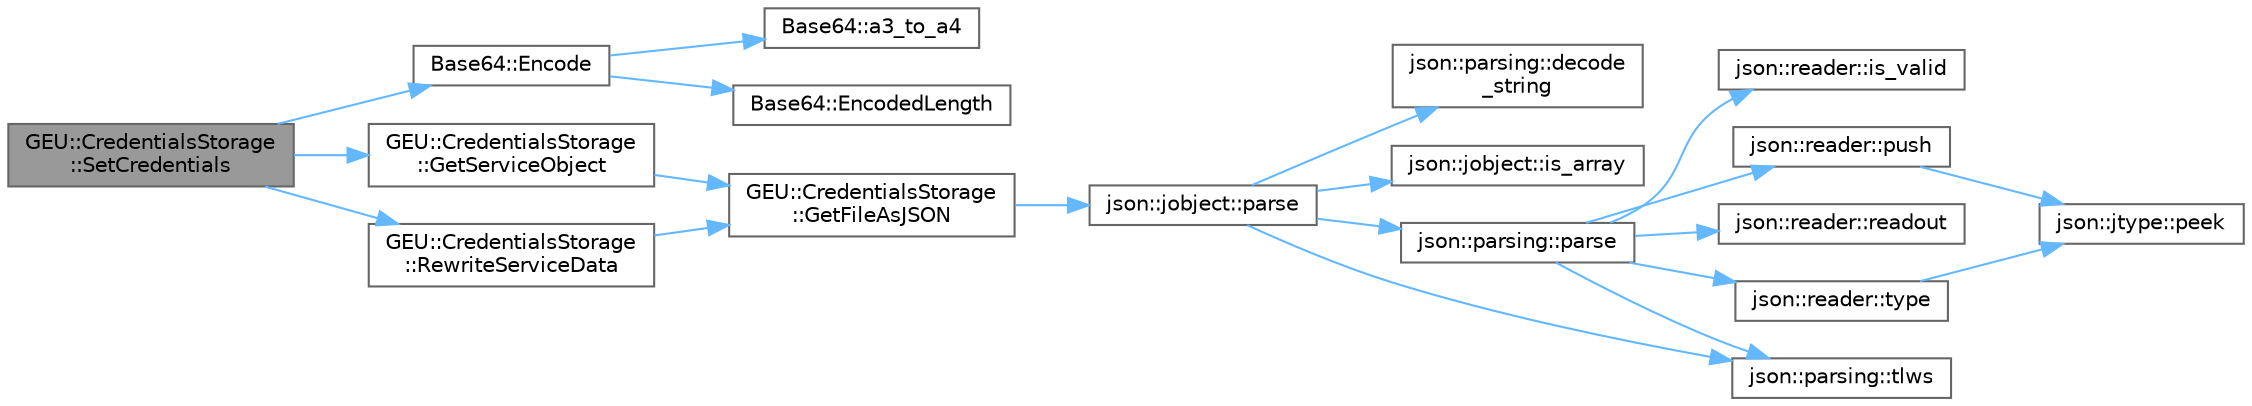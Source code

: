 digraph "GEU::CredentialsStorage::SetCredentials"
{
 // LATEX_PDF_SIZE
  bgcolor="transparent";
  edge [fontname=Helvetica,fontsize=10,labelfontname=Helvetica,labelfontsize=10];
  node [fontname=Helvetica,fontsize=10,shape=box,height=0.2,width=0.4];
  rankdir="LR";
  Node1 [id="Node000001",label="GEU::CredentialsStorage\l::SetCredentials",height=0.2,width=0.4,color="gray40", fillcolor="grey60", style="filled", fontcolor="black",tooltip=" "];
  Node1 -> Node2 [id="edge1_Node000001_Node000002",color="steelblue1",style="solid",tooltip=" "];
  Node2 [id="Node000002",label="Base64::Encode",height=0.2,width=0.4,color="grey40", fillcolor="white", style="filled",URL="$d4/d04/class_base64.html#ad234621ec037e09be3e96a1df479d3ad",tooltip=" "];
  Node2 -> Node3 [id="edge2_Node000002_Node000003",color="steelblue1",style="solid",tooltip=" "];
  Node3 [id="Node000003",label="Base64::a3_to_a4",height=0.2,width=0.4,color="grey40", fillcolor="white", style="filled",URL="$d4/d04/class_base64.html#aadda5892ffa78238b01429c0c79544b2",tooltip=" "];
  Node2 -> Node4 [id="edge3_Node000002_Node000004",color="steelblue1",style="solid",tooltip=" "];
  Node4 [id="Node000004",label="Base64::EncodedLength",height=0.2,width=0.4,color="grey40", fillcolor="white", style="filled",URL="$d4/d04/class_base64.html#a4618a7be591bf82dd7dcf37983a46784",tooltip=" "];
  Node1 -> Node5 [id="edge4_Node000001_Node000005",color="steelblue1",style="solid",tooltip=" "];
  Node5 [id="Node000005",label="GEU::CredentialsStorage\l::GetServiceObject",height=0.2,width=0.4,color="grey40", fillcolor="white", style="filled",URL="$d9/d03/class_g_e_u_1_1_credentials_storage.html#a398f350865bcdfc29e93dbf039243da5",tooltip=" "];
  Node5 -> Node6 [id="edge5_Node000005_Node000006",color="steelblue1",style="solid",tooltip=" "];
  Node6 [id="Node000006",label="GEU::CredentialsStorage\l::GetFileAsJSON",height=0.2,width=0.4,color="grey40", fillcolor="white", style="filled",URL="$d9/d03/class_g_e_u_1_1_credentials_storage.html#a9b7708329e4a45508533f2a5f0af0f56",tooltip=" "];
  Node6 -> Node7 [id="edge6_Node000006_Node000007",color="steelblue1",style="solid",tooltip=" "];
  Node7 [id="Node000007",label="json::jobject::parse",height=0.2,width=0.4,color="grey40", fillcolor="white", style="filled",URL="$d8/d07/classjson_1_1jobject.html#a07e29a2948df56e3eb332fcebe6ab9d5",tooltip="Parses a serialized JSON string."];
  Node7 -> Node8 [id="edge7_Node000007_Node000008",color="steelblue1",style="solid",tooltip=" "];
  Node8 [id="Node000008",label="json::parsing::decode\l_string",height=0.2,width=0.4,color="grey40", fillcolor="white", style="filled",URL="$d5/d07/namespacejson_1_1parsing.html#a38da988d5211eacc7d4b76da2236e51a",tooltip="Decodes a string in JSON format."];
  Node7 -> Node9 [id="edge8_Node000007_Node000009",color="steelblue1",style="solid",tooltip=" "];
  Node9 [id="Node000009",label="json::jobject::is_array",height=0.2,width=0.4,color="grey40", fillcolor="white", style="filled",URL="$d8/d07/classjson_1_1jobject.html#a24ec98b78f9e603359f71f805a152739",tooltip="Flag for differentiating objects and arrays."];
  Node7 -> Node10 [id="edge9_Node000007_Node000010",color="steelblue1",style="solid",tooltip=" "];
  Node10 [id="Node000010",label="json::parsing::parse",height=0.2,width=0.4,color="grey40", fillcolor="white", style="filled",URL="$d5/d07/namespacejson_1_1parsing.html#a2b8591533a42f229d2070223a6c48aa7",tooltip="Parses the first value encountered in a JSON string."];
  Node10 -> Node11 [id="edge10_Node000010_Node000011",color="steelblue1",style="solid",tooltip=" "];
  Node11 [id="Node000011",label="json::reader::is_valid",height=0.2,width=0.4,color="grey40", fillcolor="white", style="filled",URL="$d2/d07/classjson_1_1reader.html#afefb8447a7db13bc4f6f7dc5f12a22c2",tooltip="Checks if the stored value is valid."];
  Node10 -> Node12 [id="edge11_Node000010_Node000012",color="steelblue1",style="solid",tooltip=" "];
  Node12 [id="Node000012",label="json::reader::push",height=0.2,width=0.4,color="grey40", fillcolor="white", style="filled",URL="$d2/d07/classjson_1_1reader.html#aa1d0e99cecf438761764c16fa39134d1",tooltip=" "];
  Node12 -> Node13 [id="edge12_Node000012_Node000013",color="steelblue1",style="solid",tooltip=" "];
  Node13 [id="Node000013",label="json::jtype::peek",height=0.2,width=0.4,color="grey40", fillcolor="white", style="filled",URL="$de/d01/namespacejson_1_1jtype.html#a41134b9f4ec1ec6b8db4f8027536b762",tooltip=" "];
  Node10 -> Node14 [id="edge13_Node000010_Node000014",color="steelblue1",style="solid",tooltip=" "];
  Node14 [id="Node000014",label="json::reader::readout",height=0.2,width=0.4,color="grey40", fillcolor="white", style="filled",URL="$d2/d07/classjson_1_1reader.html#ae1cfe678a10a9d0a4b04ad5ff64c43c9",tooltip="Returns the stored value."];
  Node10 -> Node15 [id="edge14_Node000010_Node000015",color="steelblue1",style="solid",tooltip=" "];
  Node15 [id="Node000015",label="json::parsing::tlws",height=0.2,width=0.4,color="grey40", fillcolor="white", style="filled",URL="$d5/d07/namespacejson_1_1parsing.html#a0ead22b90b3354cc09a0a21e517e9385",tooltip="(t)rims (l)eading (w)hite (s)pace"];
  Node10 -> Node16 [id="edge15_Node000010_Node000016",color="steelblue1",style="solid",tooltip=" "];
  Node16 [id="Node000016",label="json::reader::type",height=0.2,width=0.4,color="grey40", fillcolor="white", style="filled",URL="$d2/d07/classjson_1_1reader.html#aec12648e76c0f529f892d89d4fabfe4c",tooltip="Checks the value."];
  Node16 -> Node13 [id="edge16_Node000016_Node000013",color="steelblue1",style="solid",tooltip=" "];
  Node7 -> Node15 [id="edge17_Node000007_Node000015",color="steelblue1",style="solid",tooltip=" "];
  Node1 -> Node17 [id="edge18_Node000001_Node000017",color="steelblue1",style="solid",tooltip=" "];
  Node17 [id="Node000017",label="GEU::CredentialsStorage\l::RewriteServiceData",height=0.2,width=0.4,color="grey40", fillcolor="white", style="filled",URL="$d9/d03/class_g_e_u_1_1_credentials_storage.html#a979fb513426c9fd79b1ad86fdc1d535a",tooltip=" "];
  Node17 -> Node6 [id="edge19_Node000017_Node000006",color="steelblue1",style="solid",tooltip=" "];
}
